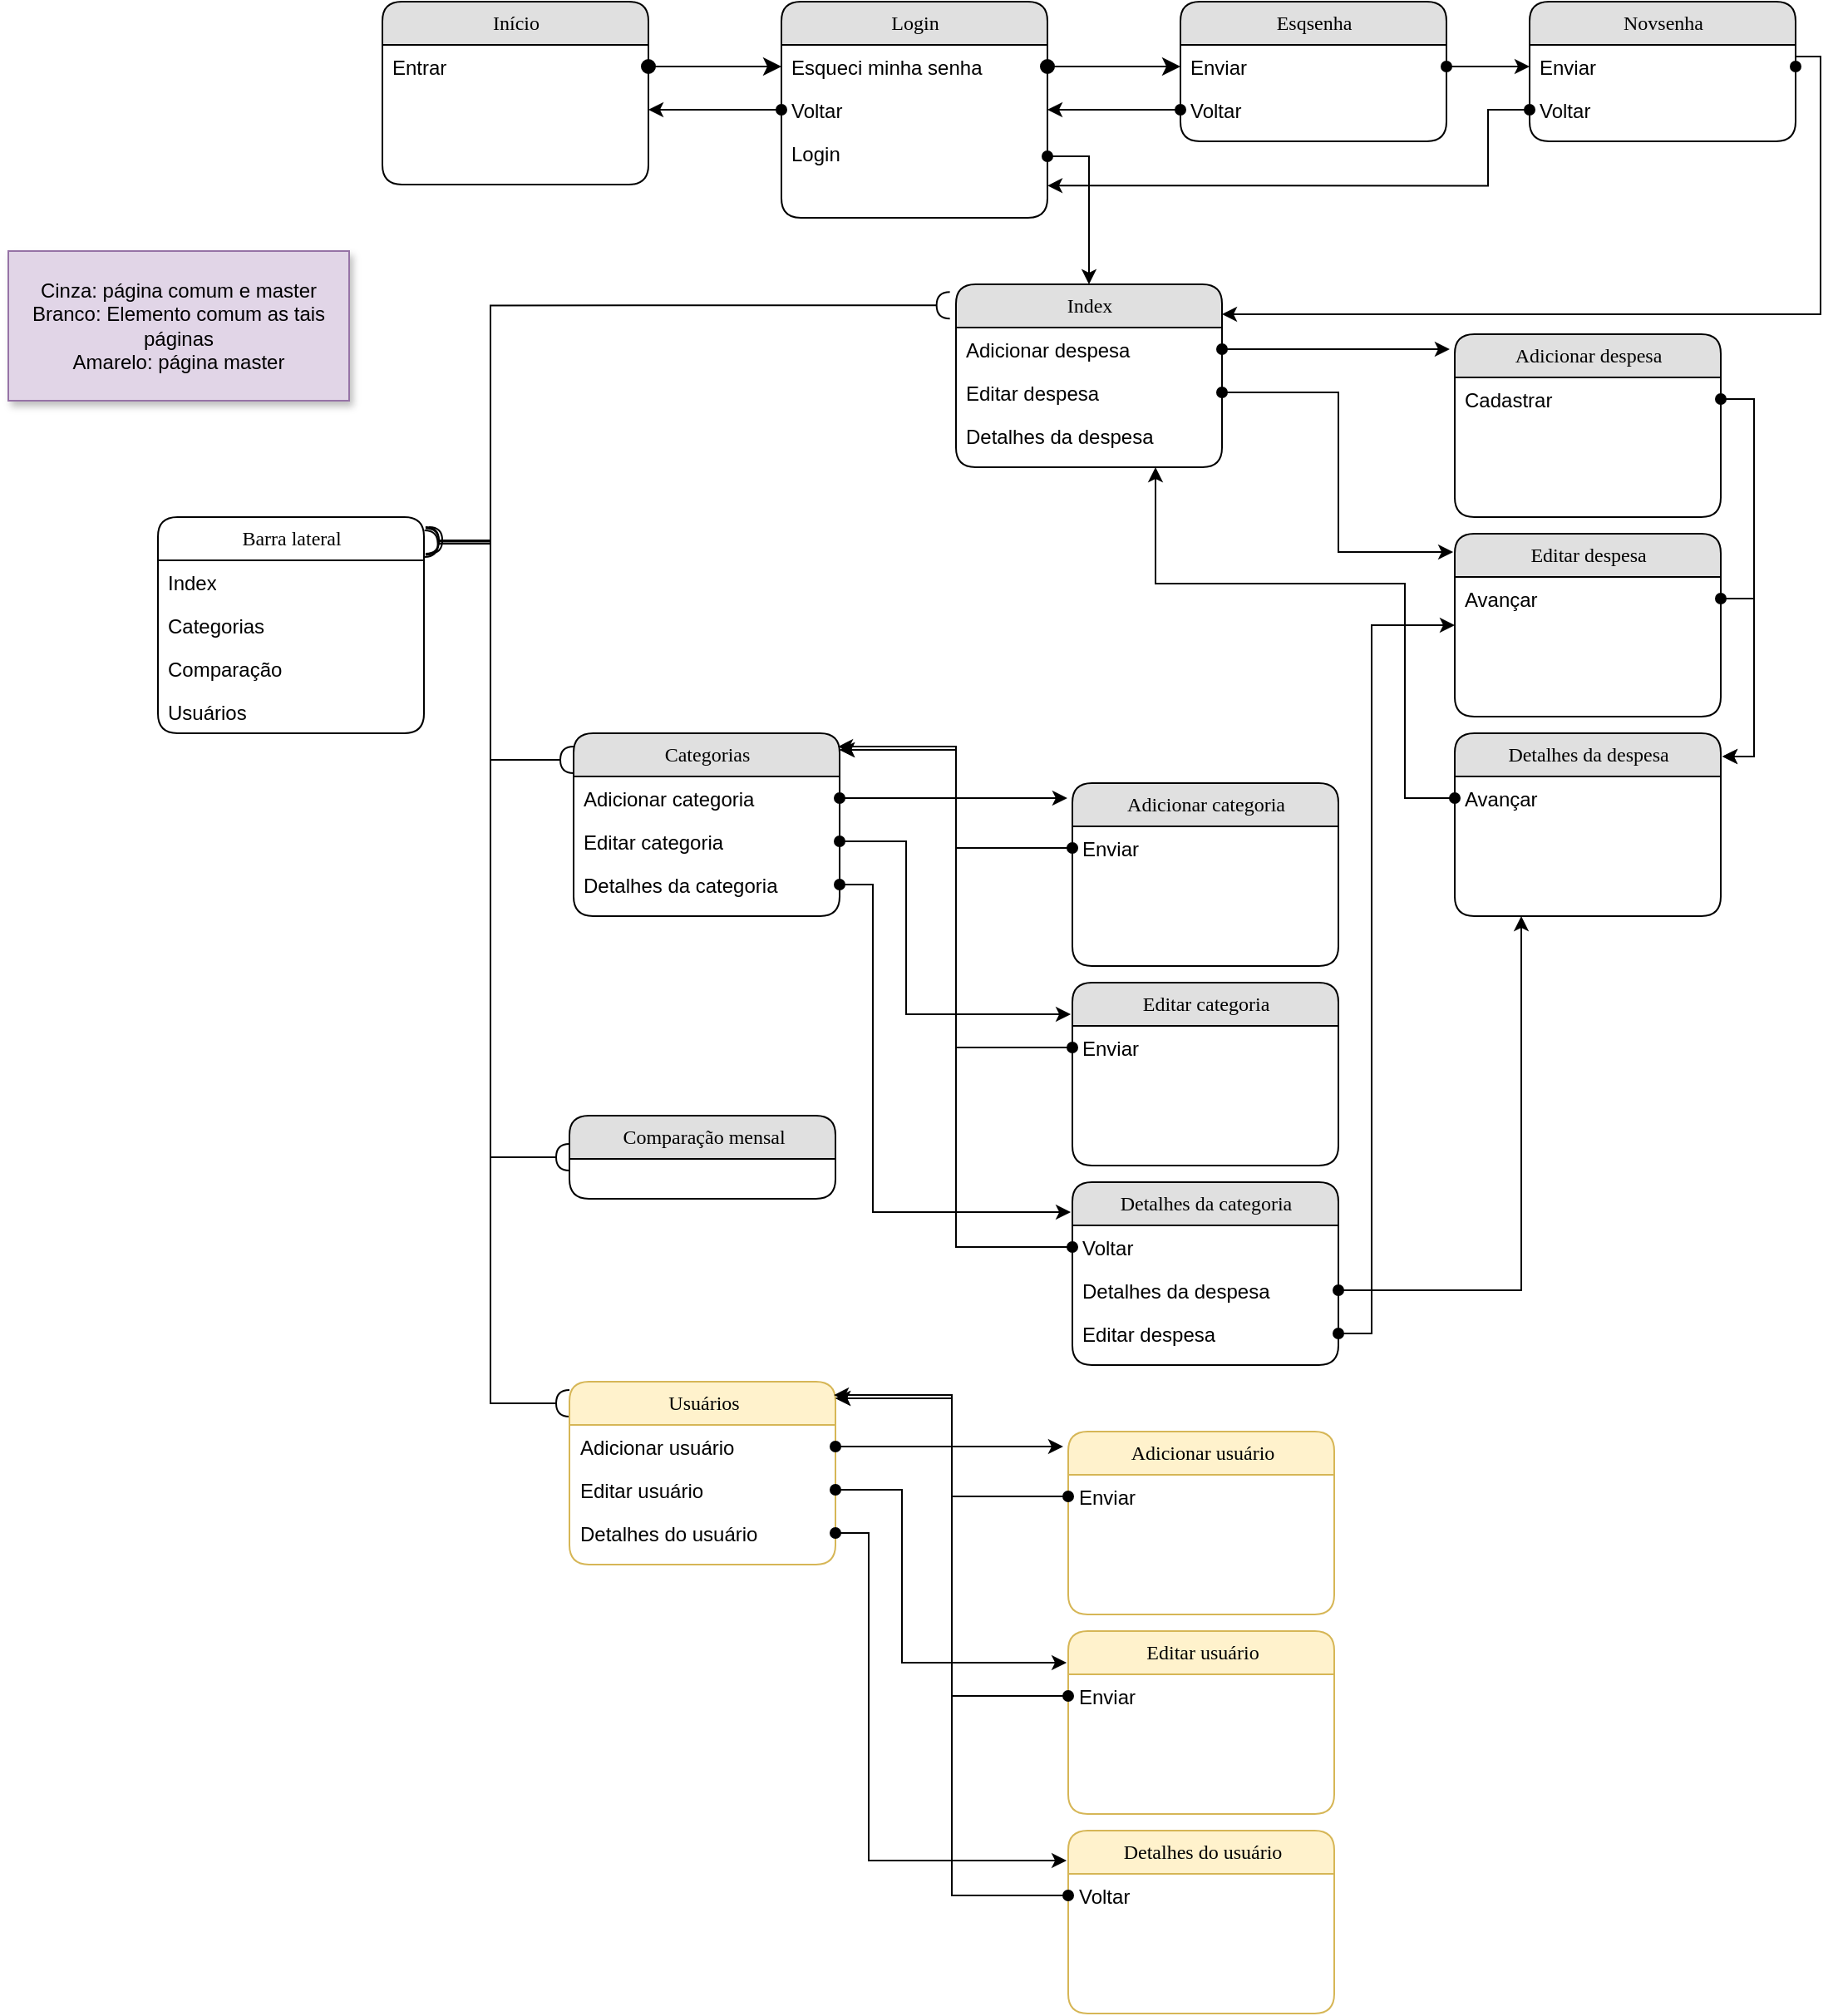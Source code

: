 <mxfile version="14.3.0" type="device"><diagram name="Page-1" id="b520641d-4fe3-3701-9064-5fc419738815"><mxGraphModel dx="1835" dy="350" grid="1" gridSize="10" guides="1" tooltips="1" connect="1" arrows="1" fold="1" page="1" pageScale="1" pageWidth="1100" pageHeight="850" background="#ffffff" math="0" shadow="0"><root><mxCell id="0"/><mxCell id="1" parent="0"/><mxCell id="21ea969265ad0168-6" value="Início" style="swimlane;html=1;fontStyle=0;childLayout=stackLayout;horizontal=1;startSize=26;fillColor=#e0e0e0;horizontalStack=0;resizeParent=1;resizeLast=0;collapsible=1;marginBottom=0;swimlaneFillColor=#ffffff;align=center;rounded=1;shadow=0;comic=0;labelBackgroundColor=none;strokeWidth=1;fontFamily=Verdana;fontSize=12" parent="1" vertex="1"><mxGeometry x="-65" y="80" width="160" height="110" as="geometry"/></mxCell><mxCell id="21ea969265ad0168-7" value="Entrar" style="text;html=1;strokeColor=none;fillColor=none;spacingLeft=4;spacingRight=4;whiteSpace=wrap;overflow=hidden;rotatable=0;points=[[0,0.5],[1,0.5]];portConstraint=eastwest;" parent="21ea969265ad0168-6" vertex="1"><mxGeometry y="26" width="160" height="26" as="geometry"/></mxCell><mxCell id="21ea969265ad0168-10" value="Login" style="swimlane;html=1;fontStyle=0;childLayout=stackLayout;horizontal=1;startSize=26;fillColor=#e0e0e0;horizontalStack=0;resizeParent=1;resizeLast=0;collapsible=1;marginBottom=0;swimlaneFillColor=#ffffff;align=center;rounded=1;shadow=0;comic=0;labelBackgroundColor=none;strokeWidth=1;fontFamily=Verdana;fontSize=12" parent="1" vertex="1"><mxGeometry x="175" y="80" width="160" height="130" as="geometry"/></mxCell><mxCell id="21ea969265ad0168-11" value="Esqueci minha senha" style="text;html=1;strokeColor=none;fillColor=none;spacingLeft=4;spacingRight=4;whiteSpace=wrap;overflow=hidden;rotatable=0;points=[[0,0.5],[1,0.5]];portConstraint=eastwest;" parent="21ea969265ad0168-10" vertex="1"><mxGeometry y="26" width="160" height="26" as="geometry"/></mxCell><mxCell id="21ea969265ad0168-52" value="Voltar" style="text;html=1;strokeColor=none;fillColor=none;spacingLeft=4;spacingRight=4;whiteSpace=wrap;overflow=hidden;rotatable=0;points=[[0,0.5],[1,0.5]];portConstraint=eastwest;" parent="21ea969265ad0168-10" vertex="1"><mxGeometry y="52" width="160" height="26" as="geometry"/></mxCell><mxCell id="21ea969265ad0168-12" value="Login" style="text;html=1;strokeColor=none;fillColor=none;spacingLeft=4;spacingRight=4;whiteSpace=wrap;overflow=hidden;rotatable=0;points=[[0,0.5],[1,0.5]];portConstraint=eastwest;" parent="21ea969265ad0168-10" vertex="1"><mxGeometry y="78" width="160" height="30" as="geometry"/></mxCell><mxCell id="z59Tpc70ErXQu5wHsznz-99" style="edgeStyle=orthogonalEdgeStyle;rounded=0;orthogonalLoop=1;jettySize=auto;html=1;startArrow=halfCircle;startFill=0;exitX=-0.023;exitY=0.115;exitDx=0;exitDy=0;exitPerimeter=0;entryX=1.002;entryY=0.123;entryDx=0;entryDy=0;entryPerimeter=0;endArrow=halfCircle;endFill=0;" edge="1" parent="1" source="21ea969265ad0168-14" target="z59Tpc70ErXQu5wHsznz-94"><mxGeometry relative="1" as="geometry"><mxPoint x="-140" y="430" as="targetPoint"/><Array as="points"><mxPoint y="263"/><mxPoint y="406"/></Array></mxGeometry></mxCell><mxCell id="21ea969265ad0168-14" value="Index" style="swimlane;html=1;fontStyle=0;childLayout=stackLayout;horizontal=1;startSize=26;fillColor=#e0e0e0;horizontalStack=0;resizeParent=1;resizeLast=0;collapsible=1;marginBottom=0;swimlaneFillColor=#ffffff;align=center;rounded=1;shadow=0;comic=0;labelBackgroundColor=none;strokeWidth=1;fontFamily=Verdana;fontSize=12" parent="1" vertex="1"><mxGeometry x="280" y="250" width="160" height="110" as="geometry"/></mxCell><mxCell id="21ea969265ad0168-15" value="Adicionar despesa" style="text;html=1;strokeColor=none;fillColor=none;spacingLeft=4;spacingRight=4;whiteSpace=wrap;overflow=hidden;rotatable=0;points=[[0,0.5],[1,0.5]];portConstraint=eastwest;" parent="21ea969265ad0168-14" vertex="1"><mxGeometry y="26" width="160" height="26" as="geometry"/></mxCell><mxCell id="21ea969265ad0168-17" value="Editar despesa" style="text;html=1;strokeColor=none;fillColor=none;spacingLeft=4;spacingRight=4;whiteSpace=wrap;overflow=hidden;rotatable=0;points=[[0,0.5],[1,0.5]];portConstraint=eastwest;" parent="21ea969265ad0168-14" vertex="1"><mxGeometry y="52" width="160" height="26" as="geometry"/></mxCell><mxCell id="21ea969265ad0168-16" value="Detalhes da despesa" style="text;html=1;strokeColor=none;fillColor=none;spacingLeft=4;spacingRight=4;whiteSpace=wrap;overflow=hidden;rotatable=0;points=[[0,0.5],[1,0.5]];portConstraint=eastwest;" parent="21ea969265ad0168-14" vertex="1"><mxGeometry y="78" width="160" height="26" as="geometry"/></mxCell><mxCell id="21ea969265ad0168-22" value="Esqsenha" style="swimlane;html=1;fontStyle=0;childLayout=stackLayout;horizontal=1;startSize=26;fillColor=#e0e0e0;horizontalStack=0;resizeParent=1;resizeLast=0;collapsible=1;marginBottom=0;swimlaneFillColor=#ffffff;align=center;rounded=1;shadow=0;comic=0;labelBackgroundColor=none;strokeWidth=1;fontFamily=Verdana;fontSize=12" parent="1" vertex="1"><mxGeometry x="415" y="80" width="160" height="84" as="geometry"/></mxCell><mxCell id="21ea969265ad0168-23" value="Enviar" style="text;html=1;strokeColor=none;fillColor=none;spacingLeft=4;spacingRight=4;whiteSpace=wrap;overflow=hidden;rotatable=0;points=[[0,0.5],[1,0.5]];portConstraint=eastwest;" parent="21ea969265ad0168-22" vertex="1"><mxGeometry y="26" width="160" height="26" as="geometry"/></mxCell><mxCell id="21ea969265ad0168-24" value="Voltar&lt;br&gt;" style="text;html=1;strokeColor=none;fillColor=none;spacingLeft=4;spacingRight=4;whiteSpace=wrap;overflow=hidden;rotatable=0;points=[[0,0.5],[1,0.5]];portConstraint=eastwest;" parent="21ea969265ad0168-22" vertex="1"><mxGeometry y="52" width="160" height="26" as="geometry"/></mxCell><mxCell id="21ea969265ad0168-39" style="edgeStyle=orthogonalEdgeStyle;html=1;labelBackgroundColor=none;startFill=1;startSize=8;endFill=1;endSize=8;fontFamily=Verdana;fontSize=12;exitX=1;exitY=0.5;exitDx=0;exitDy=0;startArrow=oval;" parent="1" source="21ea969265ad0168-7" edge="1"><mxGeometry relative="1" as="geometry"><Array as="points"/><mxPoint x="95" y="145" as="sourcePoint"/><mxPoint x="175" y="119" as="targetPoint"/></mxGeometry></mxCell><mxCell id="21ea969265ad0168-47" style="edgeStyle=orthogonalEdgeStyle;html=1;exitX=1;exitY=0.5;labelBackgroundColor=none;startFill=1;startSize=8;endFill=1;endSize=8;fontFamily=Verdana;fontSize=12;startArrow=oval;" parent="1" source="21ea969265ad0168-11" edge="1"><mxGeometry relative="1" as="geometry"><mxPoint x="415" y="119" as="targetPoint"/></mxGeometry></mxCell><mxCell id="vDjHCy0_gKXimnC51jaw-1" style="edgeStyle=orthogonalEdgeStyle;orthogonalLoop=1;jettySize=auto;html=1;rounded=0;endArrow=classic;endFill=1;startArrow=oval;startFill=1;" parent="1" source="21ea969265ad0168-52" edge="1"><mxGeometry relative="1" as="geometry"><mxPoint x="95" y="145" as="targetPoint"/></mxGeometry></mxCell><mxCell id="z59Tpc70ErXQu5wHsznz-1" style="edgeStyle=orthogonalEdgeStyle;rounded=0;orthogonalLoop=1;jettySize=auto;html=1;startArrow=oval;startFill=1;" edge="1" parent="1" source="21ea969265ad0168-24" target="21ea969265ad0168-52"><mxGeometry relative="1" as="geometry"/></mxCell><mxCell id="z59Tpc70ErXQu5wHsznz-2" value="Novsenha" style="swimlane;html=1;fontStyle=0;childLayout=stackLayout;horizontal=1;startSize=26;fillColor=#e0e0e0;horizontalStack=0;resizeParent=1;resizeLast=0;collapsible=1;marginBottom=0;swimlaneFillColor=#ffffff;align=center;rounded=1;shadow=0;comic=0;labelBackgroundColor=none;strokeWidth=1;fontFamily=Verdana;fontSize=12" vertex="1" parent="1"><mxGeometry x="625" y="80" width="160" height="84" as="geometry"/></mxCell><mxCell id="z59Tpc70ErXQu5wHsznz-3" value="Enviar" style="text;html=1;strokeColor=none;fillColor=none;spacingLeft=4;spacingRight=4;whiteSpace=wrap;overflow=hidden;rotatable=0;points=[[0,0.5],[1,0.5]];portConstraint=eastwest;" vertex="1" parent="z59Tpc70ErXQu5wHsznz-2"><mxGeometry y="26" width="160" height="26" as="geometry"/></mxCell><mxCell id="z59Tpc70ErXQu5wHsznz-4" value="Voltar&lt;br&gt;" style="text;html=1;strokeColor=none;fillColor=none;spacingLeft=4;spacingRight=4;whiteSpace=wrap;overflow=hidden;rotatable=0;points=[[0,0.5],[1,0.5]];portConstraint=eastwest;" vertex="1" parent="z59Tpc70ErXQu5wHsznz-2"><mxGeometry y="52" width="160" height="26" as="geometry"/></mxCell><mxCell id="z59Tpc70ErXQu5wHsznz-5" style="edgeStyle=orthogonalEdgeStyle;rounded=0;orthogonalLoop=1;jettySize=auto;html=1;startArrow=oval;startFill=1;" edge="1" parent="1" source="21ea969265ad0168-23" target="z59Tpc70ErXQu5wHsznz-3"><mxGeometry relative="1" as="geometry"/></mxCell><mxCell id="z59Tpc70ErXQu5wHsznz-8" style="edgeStyle=orthogonalEdgeStyle;rounded=0;orthogonalLoop=1;jettySize=auto;html=1;entryX=0.5;entryY=0;entryDx=0;entryDy=0;startArrow=oval;startFill=1;" edge="1" parent="1" source="21ea969265ad0168-12" target="21ea969265ad0168-14"><mxGeometry relative="1" as="geometry"/></mxCell><mxCell id="z59Tpc70ErXQu5wHsznz-9" style="edgeStyle=orthogonalEdgeStyle;rounded=0;orthogonalLoop=1;jettySize=auto;html=1;startArrow=oval;startFill=1;exitX=1;exitY=0.5;exitDx=0;exitDy=0;" edge="1" parent="1" source="z59Tpc70ErXQu5wHsznz-3"><mxGeometry relative="1" as="geometry"><mxPoint x="440" y="268" as="targetPoint"/><Array as="points"><mxPoint x="785" y="113"/><mxPoint x="800" y="113"/><mxPoint x="800" y="268"/></Array></mxGeometry></mxCell><mxCell id="z59Tpc70ErXQu5wHsznz-13" value="Adicionar despesa" style="swimlane;html=1;fontStyle=0;childLayout=stackLayout;horizontal=1;startSize=26;fillColor=#e0e0e0;horizontalStack=0;resizeParent=1;resizeLast=0;collapsible=1;marginBottom=0;swimlaneFillColor=#ffffff;align=center;rounded=1;shadow=0;comic=0;labelBackgroundColor=none;strokeWidth=1;fontFamily=Verdana;fontSize=12" vertex="1" parent="1"><mxGeometry x="580" y="280" width="160" height="110" as="geometry"/></mxCell><mxCell id="z59Tpc70ErXQu5wHsznz-14" value="Cadastrar" style="text;html=1;strokeColor=none;fillColor=none;spacingLeft=4;spacingRight=4;whiteSpace=wrap;overflow=hidden;rotatable=0;points=[[0,0.5],[1,0.5]];portConstraint=eastwest;" vertex="1" parent="z59Tpc70ErXQu5wHsznz-13"><mxGeometry y="26" width="160" height="26" as="geometry"/></mxCell><mxCell id="z59Tpc70ErXQu5wHsznz-21" value="Editar despesa" style="swimlane;html=1;fontStyle=0;childLayout=stackLayout;horizontal=1;startSize=26;fillColor=#e0e0e0;horizontalStack=0;resizeParent=1;resizeLast=0;collapsible=1;marginBottom=0;swimlaneFillColor=#ffffff;align=center;rounded=1;shadow=0;comic=0;labelBackgroundColor=none;strokeWidth=1;fontFamily=Verdana;fontSize=12" vertex="1" parent="1"><mxGeometry x="580" y="400" width="160" height="110" as="geometry"/></mxCell><mxCell id="z59Tpc70ErXQu5wHsznz-22" value="Avançar&lt;br&gt;" style="text;html=1;strokeColor=none;fillColor=none;spacingLeft=4;spacingRight=4;whiteSpace=wrap;overflow=hidden;rotatable=0;points=[[0,0.5],[1,0.5]];portConstraint=eastwest;" vertex="1" parent="z59Tpc70ErXQu5wHsznz-21"><mxGeometry y="26" width="160" height="26" as="geometry"/></mxCell><mxCell id="z59Tpc70ErXQu5wHsznz-101" style="edgeStyle=orthogonalEdgeStyle;rounded=0;orthogonalLoop=1;jettySize=auto;html=1;startArrow=halfCircle;startFill=0;entryX=1.006;entryY=0.113;entryDx=0;entryDy=0;entryPerimeter=0;endArrow=halfCircle;endFill=0;" edge="1" parent="1" source="z59Tpc70ErXQu5wHsznz-29" target="z59Tpc70ErXQu5wHsznz-94"><mxGeometry relative="1" as="geometry"><mxPoint x="-180" y="400" as="targetPoint"/><Array as="points"><mxPoint y="775"/><mxPoint y="405"/></Array></mxGeometry></mxCell><mxCell id="z59Tpc70ErXQu5wHsznz-29" value="Comparação mensal" style="swimlane;html=1;fontStyle=0;childLayout=stackLayout;horizontal=1;startSize=26;fillColor=#e0e0e0;horizontalStack=0;resizeParent=1;resizeLast=0;collapsible=1;marginBottom=0;swimlaneFillColor=#ffffff;align=center;rounded=1;shadow=0;comic=0;labelBackgroundColor=none;strokeWidth=1;fontFamily=Verdana;fontSize=12" vertex="1" parent="1"><mxGeometry x="47.5" y="750" width="160" height="50" as="geometry"/></mxCell><mxCell id="z59Tpc70ErXQu5wHsznz-33" value="Detalhes da despesa" style="swimlane;html=1;fontStyle=0;childLayout=stackLayout;horizontal=1;startSize=26;fillColor=#e0e0e0;horizontalStack=0;resizeParent=1;resizeLast=0;collapsible=1;marginBottom=0;swimlaneFillColor=#ffffff;align=center;rounded=1;shadow=0;comic=0;labelBackgroundColor=none;strokeWidth=1;fontFamily=Verdana;fontSize=12" vertex="1" parent="1"><mxGeometry x="580" y="520" width="160" height="110" as="geometry"/></mxCell><mxCell id="z59Tpc70ErXQu5wHsznz-34" value="Avançar" style="text;html=1;strokeColor=none;fillColor=none;spacingLeft=4;spacingRight=4;whiteSpace=wrap;overflow=hidden;rotatable=0;points=[[0,0.5],[1,0.5]];portConstraint=eastwest;" vertex="1" parent="z59Tpc70ErXQu5wHsznz-33"><mxGeometry y="26" width="160" height="26" as="geometry"/></mxCell><mxCell id="z59Tpc70ErXQu5wHsznz-42" style="edgeStyle=orthogonalEdgeStyle;rounded=0;orthogonalLoop=1;jettySize=auto;html=1;entryX=-0.019;entryY=0.082;entryDx=0;entryDy=0;entryPerimeter=0;startArrow=oval;startFill=1;" edge="1" parent="1" source="21ea969265ad0168-15" target="z59Tpc70ErXQu5wHsznz-13"><mxGeometry relative="1" as="geometry"/></mxCell><mxCell id="z59Tpc70ErXQu5wHsznz-43" style="edgeStyle=orthogonalEdgeStyle;rounded=0;orthogonalLoop=1;jettySize=auto;html=1;entryX=1.006;entryY=0.127;entryDx=0;entryDy=0;entryPerimeter=0;startArrow=oval;startFill=1;" edge="1" parent="1" source="z59Tpc70ErXQu5wHsznz-14" target="z59Tpc70ErXQu5wHsznz-33"><mxGeometry relative="1" as="geometry"><Array as="points"><mxPoint x="760" y="319"/><mxPoint x="760" y="534"/></Array></mxGeometry></mxCell><mxCell id="z59Tpc70ErXQu5wHsznz-45" style="edgeStyle=orthogonalEdgeStyle;rounded=0;orthogonalLoop=1;jettySize=auto;html=1;entryX=-0.006;entryY=0.1;entryDx=0;entryDy=0;entryPerimeter=0;startArrow=oval;startFill=1;" edge="1" parent="1" source="21ea969265ad0168-17" target="z59Tpc70ErXQu5wHsznz-21"><mxGeometry relative="1" as="geometry"/></mxCell><mxCell id="z59Tpc70ErXQu5wHsznz-46" style="edgeStyle=orthogonalEdgeStyle;rounded=0;orthogonalLoop=1;jettySize=auto;html=1;entryX=0.75;entryY=1;entryDx=0;entryDy=0;startArrow=oval;startFill=1;" edge="1" parent="1" source="z59Tpc70ErXQu5wHsznz-34" target="21ea969265ad0168-14"><mxGeometry relative="1" as="geometry"><Array as="points"><mxPoint x="550" y="559"/><mxPoint x="550" y="430"/><mxPoint x="400" y="430"/></Array></mxGeometry></mxCell><mxCell id="z59Tpc70ErXQu5wHsznz-100" style="edgeStyle=orthogonalEdgeStyle;rounded=0;orthogonalLoop=1;jettySize=auto;html=1;startArrow=halfCircle;startFill=0;entryX=1.019;entryY=0.108;entryDx=0;entryDy=0;entryPerimeter=0;endArrow=halfCircle;endFill=0;" edge="1" parent="1" target="z59Tpc70ErXQu5wHsznz-94"><mxGeometry relative="1" as="geometry"><mxPoint x="50" y="536" as="sourcePoint"/><mxPoint x="-130" y="380" as="targetPoint"/><Array as="points"><mxPoint y="536"/><mxPoint y="404"/></Array></mxGeometry></mxCell><mxCell id="z59Tpc70ErXQu5wHsznz-47" value="Categorias" style="swimlane;html=1;fontStyle=0;childLayout=stackLayout;horizontal=1;startSize=26;fillColor=#e0e0e0;horizontalStack=0;resizeParent=1;resizeLast=0;collapsible=1;marginBottom=0;swimlaneFillColor=#ffffff;align=center;rounded=1;shadow=0;comic=0;labelBackgroundColor=none;strokeWidth=1;fontFamily=Verdana;fontSize=12" vertex="1" parent="1"><mxGeometry x="50" y="520" width="160" height="110" as="geometry"/></mxCell><mxCell id="z59Tpc70ErXQu5wHsznz-48" value="Adicionar categoria" style="text;html=1;strokeColor=none;fillColor=none;spacingLeft=4;spacingRight=4;whiteSpace=wrap;overflow=hidden;rotatable=0;points=[[0,0.5],[1,0.5]];portConstraint=eastwest;" vertex="1" parent="z59Tpc70ErXQu5wHsznz-47"><mxGeometry y="26" width="160" height="26" as="geometry"/></mxCell><mxCell id="z59Tpc70ErXQu5wHsznz-49" value="Editar categoria" style="text;html=1;strokeColor=none;fillColor=none;spacingLeft=4;spacingRight=4;whiteSpace=wrap;overflow=hidden;rotatable=0;points=[[0,0.5],[1,0.5]];portConstraint=eastwest;" vertex="1" parent="z59Tpc70ErXQu5wHsznz-47"><mxGeometry y="52" width="160" height="26" as="geometry"/></mxCell><mxCell id="z59Tpc70ErXQu5wHsznz-50" value="Detalhes da categoria" style="text;html=1;strokeColor=none;fillColor=none;spacingLeft=4;spacingRight=4;whiteSpace=wrap;overflow=hidden;rotatable=0;points=[[0,0.5],[1,0.5]];portConstraint=eastwest;" vertex="1" parent="z59Tpc70ErXQu5wHsznz-47"><mxGeometry y="78" width="160" height="26" as="geometry"/></mxCell><mxCell id="z59Tpc70ErXQu5wHsznz-51" value="Adicionar categoria" style="swimlane;html=1;fontStyle=0;childLayout=stackLayout;horizontal=1;startSize=26;fillColor=#e0e0e0;horizontalStack=0;resizeParent=1;resizeLast=0;collapsible=1;marginBottom=0;swimlaneFillColor=#ffffff;align=center;rounded=1;shadow=0;comic=0;labelBackgroundColor=none;strokeWidth=1;fontFamily=Verdana;fontSize=12" vertex="1" parent="1"><mxGeometry x="350" y="550" width="160" height="110" as="geometry"/></mxCell><mxCell id="z59Tpc70ErXQu5wHsznz-52" value="Enviar" style="text;html=1;strokeColor=none;fillColor=none;spacingLeft=4;spacingRight=4;whiteSpace=wrap;overflow=hidden;rotatable=0;points=[[0,0.5],[1,0.5]];portConstraint=eastwest;" vertex="1" parent="z59Tpc70ErXQu5wHsznz-51"><mxGeometry y="26" width="160" height="26" as="geometry"/></mxCell><mxCell id="z59Tpc70ErXQu5wHsznz-53" value="Editar categoria" style="swimlane;html=1;fontStyle=0;childLayout=stackLayout;horizontal=1;startSize=26;fillColor=#e0e0e0;horizontalStack=0;resizeParent=1;resizeLast=0;collapsible=1;marginBottom=0;swimlaneFillColor=#ffffff;align=center;rounded=1;shadow=0;comic=0;labelBackgroundColor=none;strokeWidth=1;fontFamily=Verdana;fontSize=12" vertex="1" parent="1"><mxGeometry x="350" y="670" width="160" height="110" as="geometry"/></mxCell><mxCell id="z59Tpc70ErXQu5wHsznz-54" value="Enviar" style="text;html=1;strokeColor=none;fillColor=none;spacingLeft=4;spacingRight=4;whiteSpace=wrap;overflow=hidden;rotatable=0;points=[[0,0.5],[1,0.5]];portConstraint=eastwest;" vertex="1" parent="z59Tpc70ErXQu5wHsznz-53"><mxGeometry y="26" width="160" height="26" as="geometry"/></mxCell><mxCell id="z59Tpc70ErXQu5wHsznz-55" value="Detalhes da categoria" style="swimlane;html=1;fontStyle=0;childLayout=stackLayout;horizontal=1;startSize=26;fillColor=#e0e0e0;horizontalStack=0;resizeParent=1;resizeLast=0;collapsible=1;marginBottom=0;swimlaneFillColor=#ffffff;align=center;rounded=1;shadow=0;comic=0;labelBackgroundColor=none;strokeWidth=1;fontFamily=Verdana;fontSize=12" vertex="1" parent="1"><mxGeometry x="350" y="790" width="160" height="110" as="geometry"/></mxCell><mxCell id="z59Tpc70ErXQu5wHsznz-56" value="Voltar" style="text;html=1;strokeColor=none;fillColor=none;spacingLeft=4;spacingRight=4;whiteSpace=wrap;overflow=hidden;rotatable=0;points=[[0,0.5],[1,0.5]];portConstraint=eastwest;" vertex="1" parent="z59Tpc70ErXQu5wHsznz-55"><mxGeometry y="26" width="160" height="26" as="geometry"/></mxCell><mxCell id="z59Tpc70ErXQu5wHsznz-63" value="Detalhes da despesa" style="text;html=1;strokeColor=none;fillColor=none;spacingLeft=4;spacingRight=4;whiteSpace=wrap;overflow=hidden;rotatable=0;points=[[0,0.5],[1,0.5]];portConstraint=eastwest;" vertex="1" parent="z59Tpc70ErXQu5wHsznz-55"><mxGeometry y="52" width="160" height="26" as="geometry"/></mxCell><mxCell id="z59Tpc70ErXQu5wHsznz-64" value="Editar despesa" style="text;html=1;strokeColor=none;fillColor=none;spacingLeft=4;spacingRight=4;whiteSpace=wrap;overflow=hidden;rotatable=0;points=[[0,0.5],[1,0.5]];portConstraint=eastwest;" vertex="1" parent="z59Tpc70ErXQu5wHsznz-55"><mxGeometry y="78" width="160" height="26" as="geometry"/></mxCell><mxCell id="z59Tpc70ErXQu5wHsznz-57" style="edgeStyle=orthogonalEdgeStyle;rounded=0;orthogonalLoop=1;jettySize=auto;html=1;entryX=-0.019;entryY=0.082;entryDx=0;entryDy=0;entryPerimeter=0;startArrow=oval;startFill=1;" edge="1" parent="1" source="z59Tpc70ErXQu5wHsznz-48" target="z59Tpc70ErXQu5wHsznz-51"><mxGeometry relative="1" as="geometry"/></mxCell><mxCell id="z59Tpc70ErXQu5wHsznz-67" style="edgeStyle=orthogonalEdgeStyle;rounded=0;orthogonalLoop=1;jettySize=auto;html=1;entryX=1;entryY=0.091;entryDx=0;entryDy=0;entryPerimeter=0;startArrow=oval;startFill=1;" edge="1" parent="1" source="z59Tpc70ErXQu5wHsznz-52" target="z59Tpc70ErXQu5wHsznz-47"><mxGeometry relative="1" as="geometry"/></mxCell><mxCell id="z59Tpc70ErXQu5wHsznz-68" style="edgeStyle=orthogonalEdgeStyle;rounded=0;orthogonalLoop=1;jettySize=auto;html=1;startArrow=oval;startFill=1;" edge="1" parent="1" source="z59Tpc70ErXQu5wHsznz-54"><mxGeometry relative="1" as="geometry"><mxPoint x="210" y="530" as="targetPoint"/><Array as="points"><mxPoint x="280" y="709"/><mxPoint x="280" y="530"/></Array></mxGeometry></mxCell><mxCell id="z59Tpc70ErXQu5wHsznz-69" style="edgeStyle=orthogonalEdgeStyle;rounded=0;orthogonalLoop=1;jettySize=auto;html=1;entryX=1.006;entryY=0.127;entryDx=0;entryDy=0;entryPerimeter=0;startArrow=oval;startFill=1;" edge="1" parent="1" source="z59Tpc70ErXQu5wHsznz-22" target="z59Tpc70ErXQu5wHsznz-33"><mxGeometry relative="1" as="geometry"><Array as="points"><mxPoint x="760" y="439"/><mxPoint x="760" y="534"/></Array></mxGeometry></mxCell><mxCell id="z59Tpc70ErXQu5wHsznz-70" style="edgeStyle=orthogonalEdgeStyle;rounded=0;orthogonalLoop=1;jettySize=auto;html=1;entryX=0.994;entryY=0.073;entryDx=0;entryDy=0;entryPerimeter=0;startArrow=oval;startFill=1;" edge="1" parent="1" source="z59Tpc70ErXQu5wHsznz-56" target="z59Tpc70ErXQu5wHsznz-47"><mxGeometry relative="1" as="geometry"><Array as="points"><mxPoint x="280" y="829"/><mxPoint x="280" y="528"/></Array></mxGeometry></mxCell><mxCell id="z59Tpc70ErXQu5wHsznz-71" style="edgeStyle=orthogonalEdgeStyle;rounded=0;orthogonalLoop=1;jettySize=auto;html=1;entryX=0.25;entryY=1;entryDx=0;entryDy=0;startArrow=oval;startFill=1;" edge="1" parent="1" source="z59Tpc70ErXQu5wHsznz-63" target="z59Tpc70ErXQu5wHsznz-33"><mxGeometry relative="1" as="geometry"/></mxCell><mxCell id="z59Tpc70ErXQu5wHsznz-72" style="edgeStyle=orthogonalEdgeStyle;rounded=0;orthogonalLoop=1;jettySize=auto;html=1;entryX=0;entryY=0.5;entryDx=0;entryDy=0;startArrow=oval;startFill=1;" edge="1" parent="1" source="z59Tpc70ErXQu5wHsznz-64" target="z59Tpc70ErXQu5wHsznz-21"><mxGeometry relative="1" as="geometry"><Array as="points"><mxPoint x="530" y="881"/><mxPoint x="530" y="455"/></Array></mxGeometry></mxCell><mxCell id="z59Tpc70ErXQu5wHsznz-73" style="edgeStyle=orthogonalEdgeStyle;rounded=0;orthogonalLoop=1;jettySize=auto;html=1;entryX=-0.006;entryY=0.173;entryDx=0;entryDy=0;entryPerimeter=0;startArrow=oval;startFill=1;" edge="1" parent="1" source="z59Tpc70ErXQu5wHsznz-49" target="z59Tpc70ErXQu5wHsznz-53"><mxGeometry relative="1" as="geometry"><Array as="points"><mxPoint x="250" y="585"/><mxPoint x="250" y="689"/></Array></mxGeometry></mxCell><mxCell id="z59Tpc70ErXQu5wHsznz-74" style="edgeStyle=orthogonalEdgeStyle;rounded=0;orthogonalLoop=1;jettySize=auto;html=1;entryX=-0.006;entryY=0.164;entryDx=0;entryDy=0;entryPerimeter=0;startArrow=oval;startFill=1;" edge="1" parent="1" source="z59Tpc70ErXQu5wHsznz-50" target="z59Tpc70ErXQu5wHsznz-55"><mxGeometry relative="1" as="geometry"><Array as="points"><mxPoint x="230" y="611"/><mxPoint x="230" y="808"/></Array></mxGeometry></mxCell><mxCell id="z59Tpc70ErXQu5wHsznz-102" style="edgeStyle=orthogonalEdgeStyle;rounded=0;orthogonalLoop=1;jettySize=auto;html=1;startArrow=halfCircle;startFill=0;entryX=1.006;entryY=0.108;entryDx=0;entryDy=0;entryPerimeter=0;endArrow=halfCircle;endFill=0;" edge="1" parent="1" source="z59Tpc70ErXQu5wHsznz-75" target="z59Tpc70ErXQu5wHsznz-94"><mxGeometry relative="1" as="geometry"><mxPoint x="45" y="923" as="sourcePoint"/><mxPoint x="-180" y="410" as="targetPoint"/><Array as="points"><mxPoint y="923"/><mxPoint y="404"/></Array></mxGeometry></mxCell><mxCell id="z59Tpc70ErXQu5wHsznz-75" value="Usuários" style="swimlane;html=1;fontStyle=0;childLayout=stackLayout;horizontal=1;startSize=26;fillColor=#fff2cc;horizontalStack=0;resizeParent=1;resizeLast=0;collapsible=1;marginBottom=0;swimlaneFillColor=#ffffff;align=center;rounded=1;shadow=0;comic=0;labelBackgroundColor=none;strokeWidth=1;fontFamily=Verdana;fontSize=12;strokeColor=#d6b656;" vertex="1" parent="1"><mxGeometry x="47.5" y="910" width="160" height="110" as="geometry"/></mxCell><mxCell id="z59Tpc70ErXQu5wHsznz-76" value="Adicionar usuário" style="text;html=1;strokeColor=none;fillColor=none;spacingLeft=4;spacingRight=4;whiteSpace=wrap;overflow=hidden;rotatable=0;points=[[0,0.5],[1,0.5]];portConstraint=eastwest;" vertex="1" parent="z59Tpc70ErXQu5wHsznz-75"><mxGeometry y="26" width="160" height="26" as="geometry"/></mxCell><mxCell id="z59Tpc70ErXQu5wHsznz-77" value="Editar usuário" style="text;html=1;strokeColor=none;fillColor=none;spacingLeft=4;spacingRight=4;whiteSpace=wrap;overflow=hidden;rotatable=0;points=[[0,0.5],[1,0.5]];portConstraint=eastwest;" vertex="1" parent="z59Tpc70ErXQu5wHsznz-75"><mxGeometry y="52" width="160" height="26" as="geometry"/></mxCell><mxCell id="z59Tpc70ErXQu5wHsznz-78" value="Detalhes do usuário" style="text;html=1;strokeColor=none;fillColor=none;spacingLeft=4;spacingRight=4;whiteSpace=wrap;overflow=hidden;rotatable=0;points=[[0,0.5],[1,0.5]];portConstraint=eastwest;" vertex="1" parent="z59Tpc70ErXQu5wHsznz-75"><mxGeometry y="78" width="160" height="26" as="geometry"/></mxCell><mxCell id="z59Tpc70ErXQu5wHsznz-79" value="Adicionar usuário" style="swimlane;html=1;fontStyle=0;childLayout=stackLayout;horizontal=1;startSize=26;fillColor=#fff2cc;horizontalStack=0;resizeParent=1;resizeLast=0;collapsible=1;marginBottom=0;swimlaneFillColor=#ffffff;align=center;rounded=1;shadow=0;comic=0;labelBackgroundColor=none;strokeWidth=1;fontFamily=Verdana;fontSize=12;strokeColor=#d6b656;" vertex="1" parent="1"><mxGeometry x="347.5" y="940" width="160" height="110" as="geometry"/></mxCell><mxCell id="z59Tpc70ErXQu5wHsznz-80" value="Enviar" style="text;html=1;strokeColor=none;fillColor=none;spacingLeft=4;spacingRight=4;whiteSpace=wrap;overflow=hidden;rotatable=0;points=[[0,0.5],[1,0.5]];portConstraint=eastwest;" vertex="1" parent="z59Tpc70ErXQu5wHsznz-79"><mxGeometry y="26" width="160" height="26" as="geometry"/></mxCell><mxCell id="z59Tpc70ErXQu5wHsznz-81" value="Editar usuário" style="swimlane;html=1;fontStyle=0;childLayout=stackLayout;horizontal=1;startSize=26;fillColor=#fff2cc;horizontalStack=0;resizeParent=1;resizeLast=0;collapsible=1;marginBottom=0;swimlaneFillColor=#ffffff;align=center;rounded=1;shadow=0;comic=0;labelBackgroundColor=none;strokeWidth=1;fontFamily=Verdana;fontSize=12;strokeColor=#d6b656;" vertex="1" parent="1"><mxGeometry x="347.5" y="1060" width="160" height="110" as="geometry"/></mxCell><mxCell id="z59Tpc70ErXQu5wHsznz-82" value="Enviar" style="text;html=1;strokeColor=none;fillColor=none;spacingLeft=4;spacingRight=4;whiteSpace=wrap;overflow=hidden;rotatable=0;points=[[0,0.5],[1,0.5]];portConstraint=eastwest;" vertex="1" parent="z59Tpc70ErXQu5wHsznz-81"><mxGeometry y="26" width="160" height="26" as="geometry"/></mxCell><mxCell id="z59Tpc70ErXQu5wHsznz-83" value="Detalhes do usuário" style="swimlane;html=1;fontStyle=0;childLayout=stackLayout;horizontal=1;startSize=26;fillColor=#fff2cc;horizontalStack=0;resizeParent=1;resizeLast=0;collapsible=1;marginBottom=0;swimlaneFillColor=#ffffff;align=center;rounded=1;shadow=0;comic=0;labelBackgroundColor=none;strokeWidth=1;fontFamily=Verdana;fontSize=12;strokeColor=#d6b656;" vertex="1" parent="1"><mxGeometry x="347.5" y="1180" width="160" height="110" as="geometry"/></mxCell><mxCell id="z59Tpc70ErXQu5wHsznz-84" value="Voltar" style="text;html=1;strokeColor=none;fillColor=none;spacingLeft=4;spacingRight=4;whiteSpace=wrap;overflow=hidden;rotatable=0;points=[[0,0.5],[1,0.5]];portConstraint=eastwest;" vertex="1" parent="z59Tpc70ErXQu5wHsznz-83"><mxGeometry y="26" width="160" height="26" as="geometry"/></mxCell><mxCell id="z59Tpc70ErXQu5wHsznz-87" style="edgeStyle=orthogonalEdgeStyle;rounded=0;orthogonalLoop=1;jettySize=auto;html=1;entryX=-0.019;entryY=0.082;entryDx=0;entryDy=0;entryPerimeter=0;startArrow=oval;startFill=1;" edge="1" parent="1" source="z59Tpc70ErXQu5wHsznz-76" target="z59Tpc70ErXQu5wHsznz-79"><mxGeometry relative="1" as="geometry"/></mxCell><mxCell id="z59Tpc70ErXQu5wHsznz-88" style="edgeStyle=orthogonalEdgeStyle;rounded=0;orthogonalLoop=1;jettySize=auto;html=1;entryX=1;entryY=0.091;entryDx=0;entryDy=0;entryPerimeter=0;startArrow=oval;startFill=1;" edge="1" parent="1" source="z59Tpc70ErXQu5wHsznz-80" target="z59Tpc70ErXQu5wHsznz-75"><mxGeometry relative="1" as="geometry"/></mxCell><mxCell id="z59Tpc70ErXQu5wHsznz-89" style="edgeStyle=orthogonalEdgeStyle;rounded=0;orthogonalLoop=1;jettySize=auto;html=1;startArrow=oval;startFill=1;" edge="1" parent="1" source="z59Tpc70ErXQu5wHsznz-82"><mxGeometry relative="1" as="geometry"><mxPoint x="207.5" y="920" as="targetPoint"/><Array as="points"><mxPoint x="277.5" y="1099"/><mxPoint x="277.5" y="920"/></Array></mxGeometry></mxCell><mxCell id="z59Tpc70ErXQu5wHsznz-90" style="edgeStyle=orthogonalEdgeStyle;rounded=0;orthogonalLoop=1;jettySize=auto;html=1;entryX=0.994;entryY=0.073;entryDx=0;entryDy=0;entryPerimeter=0;startArrow=oval;startFill=1;" edge="1" parent="1" source="z59Tpc70ErXQu5wHsznz-84" target="z59Tpc70ErXQu5wHsznz-75"><mxGeometry relative="1" as="geometry"><Array as="points"><mxPoint x="277.5" y="1219"/><mxPoint x="277.5" y="918"/></Array></mxGeometry></mxCell><mxCell id="z59Tpc70ErXQu5wHsznz-91" style="edgeStyle=orthogonalEdgeStyle;rounded=0;orthogonalLoop=1;jettySize=auto;html=1;entryX=-0.006;entryY=0.173;entryDx=0;entryDy=0;entryPerimeter=0;startArrow=oval;startFill=1;" edge="1" parent="1" source="z59Tpc70ErXQu5wHsznz-77" target="z59Tpc70ErXQu5wHsznz-81"><mxGeometry relative="1" as="geometry"><Array as="points"><mxPoint x="247.5" y="975"/><mxPoint x="247.5" y="1079"/></Array></mxGeometry></mxCell><mxCell id="z59Tpc70ErXQu5wHsznz-92" style="edgeStyle=orthogonalEdgeStyle;rounded=0;orthogonalLoop=1;jettySize=auto;html=1;entryX=-0.006;entryY=0.164;entryDx=0;entryDy=0;entryPerimeter=0;startArrow=oval;startFill=1;" edge="1" parent="1" source="z59Tpc70ErXQu5wHsznz-78" target="z59Tpc70ErXQu5wHsznz-83"><mxGeometry relative="1" as="geometry"><Array as="points"><mxPoint x="227.5" y="1001"/><mxPoint x="227.5" y="1198"/></Array></mxGeometry></mxCell><mxCell id="z59Tpc70ErXQu5wHsznz-94" value="Barra lateral" style="swimlane;html=1;fontStyle=0;childLayout=stackLayout;horizontal=1;startSize=26;horizontalStack=0;resizeParent=1;resizeLast=0;collapsible=1;marginBottom=0;swimlaneFillColor=#ffffff;align=center;rounded=1;shadow=0;comic=0;labelBackgroundColor=none;strokeWidth=1;fontFamily=Verdana;fontSize=12;" vertex="1" parent="1"><mxGeometry x="-200" y="390" width="160" height="130" as="geometry"/></mxCell><mxCell id="z59Tpc70ErXQu5wHsznz-95" value="Index" style="text;html=1;strokeColor=none;fillColor=none;spacingLeft=4;spacingRight=4;whiteSpace=wrap;overflow=hidden;rotatable=0;points=[[0,0.5],[1,0.5]];portConstraint=eastwest;" vertex="1" parent="z59Tpc70ErXQu5wHsznz-94"><mxGeometry y="26" width="160" height="26" as="geometry"/></mxCell><mxCell id="z59Tpc70ErXQu5wHsznz-96" value="Categorias" style="text;html=1;strokeColor=none;fillColor=none;spacingLeft=4;spacingRight=4;whiteSpace=wrap;overflow=hidden;rotatable=0;points=[[0,0.5],[1,0.5]];portConstraint=eastwest;" vertex="1" parent="z59Tpc70ErXQu5wHsznz-94"><mxGeometry y="52" width="160" height="26" as="geometry"/></mxCell><mxCell id="z59Tpc70ErXQu5wHsznz-97" value="Comparação" style="text;html=1;strokeColor=none;fillColor=none;spacingLeft=4;spacingRight=4;whiteSpace=wrap;overflow=hidden;rotatable=0;points=[[0,0.5],[1,0.5]];portConstraint=eastwest;" vertex="1" parent="z59Tpc70ErXQu5wHsznz-94"><mxGeometry y="78" width="160" height="26" as="geometry"/></mxCell><mxCell id="z59Tpc70ErXQu5wHsznz-98" value="Usuários" style="text;html=1;strokeColor=none;fillColor=none;spacingLeft=4;spacingRight=4;whiteSpace=wrap;overflow=hidden;rotatable=0;points=[[0,0.5],[1,0.5]];portConstraint=eastwest;" vertex="1" parent="z59Tpc70ErXQu5wHsznz-94"><mxGeometry y="104" width="160" height="26" as="geometry"/></mxCell><mxCell id="z59Tpc70ErXQu5wHsznz-103" value="Cinza: página comum e master&lt;br&gt;Branco: Elemento comum as tais páginas&lt;br&gt;Amarelo: página master" style="rounded=0;whiteSpace=wrap;html=1;fillColor=#e1d5e7;strokeColor=#9673a6;glass=0;shadow=1;sketch=0;" vertex="1" parent="1"><mxGeometry x="-290" y="230" width="205" height="90" as="geometry"/></mxCell><mxCell id="z59Tpc70ErXQu5wHsznz-105" style="edgeStyle=orthogonalEdgeStyle;rounded=0;orthogonalLoop=1;jettySize=auto;html=1;startArrow=oval;startFill=1;endArrow=classic;endFill=1;exitX=0;exitY=0.5;exitDx=0;exitDy=0;entryX=1;entryY=1.089;entryDx=0;entryDy=0;entryPerimeter=0;" edge="1" parent="1" source="z59Tpc70ErXQu5wHsznz-4" target="21ea969265ad0168-12"><mxGeometry relative="1" as="geometry"><mxPoint x="340" y="200" as="targetPoint"/><Array as="points"><mxPoint x="600" y="145"/><mxPoint x="600" y="191"/></Array></mxGeometry></mxCell></root></mxGraphModel></diagram></mxfile>